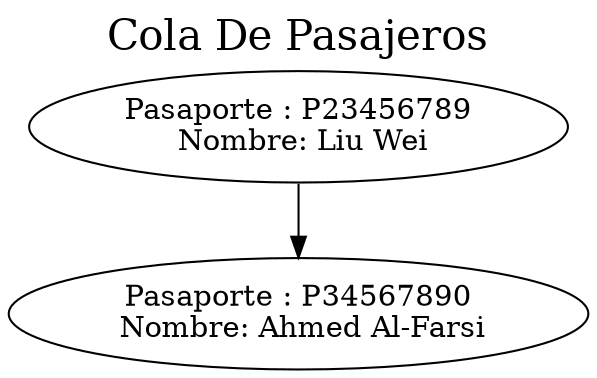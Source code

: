 digraph G { randir = LR;
label = "Cola De Pasajeros";
labelloc = "t";
fontsize = 20;
"Pasaporte : P23456789
 Nombre: Liu Wei"->"Pasaporte : P34567890
 Nombre: Ahmed Al-Farsi" ; }